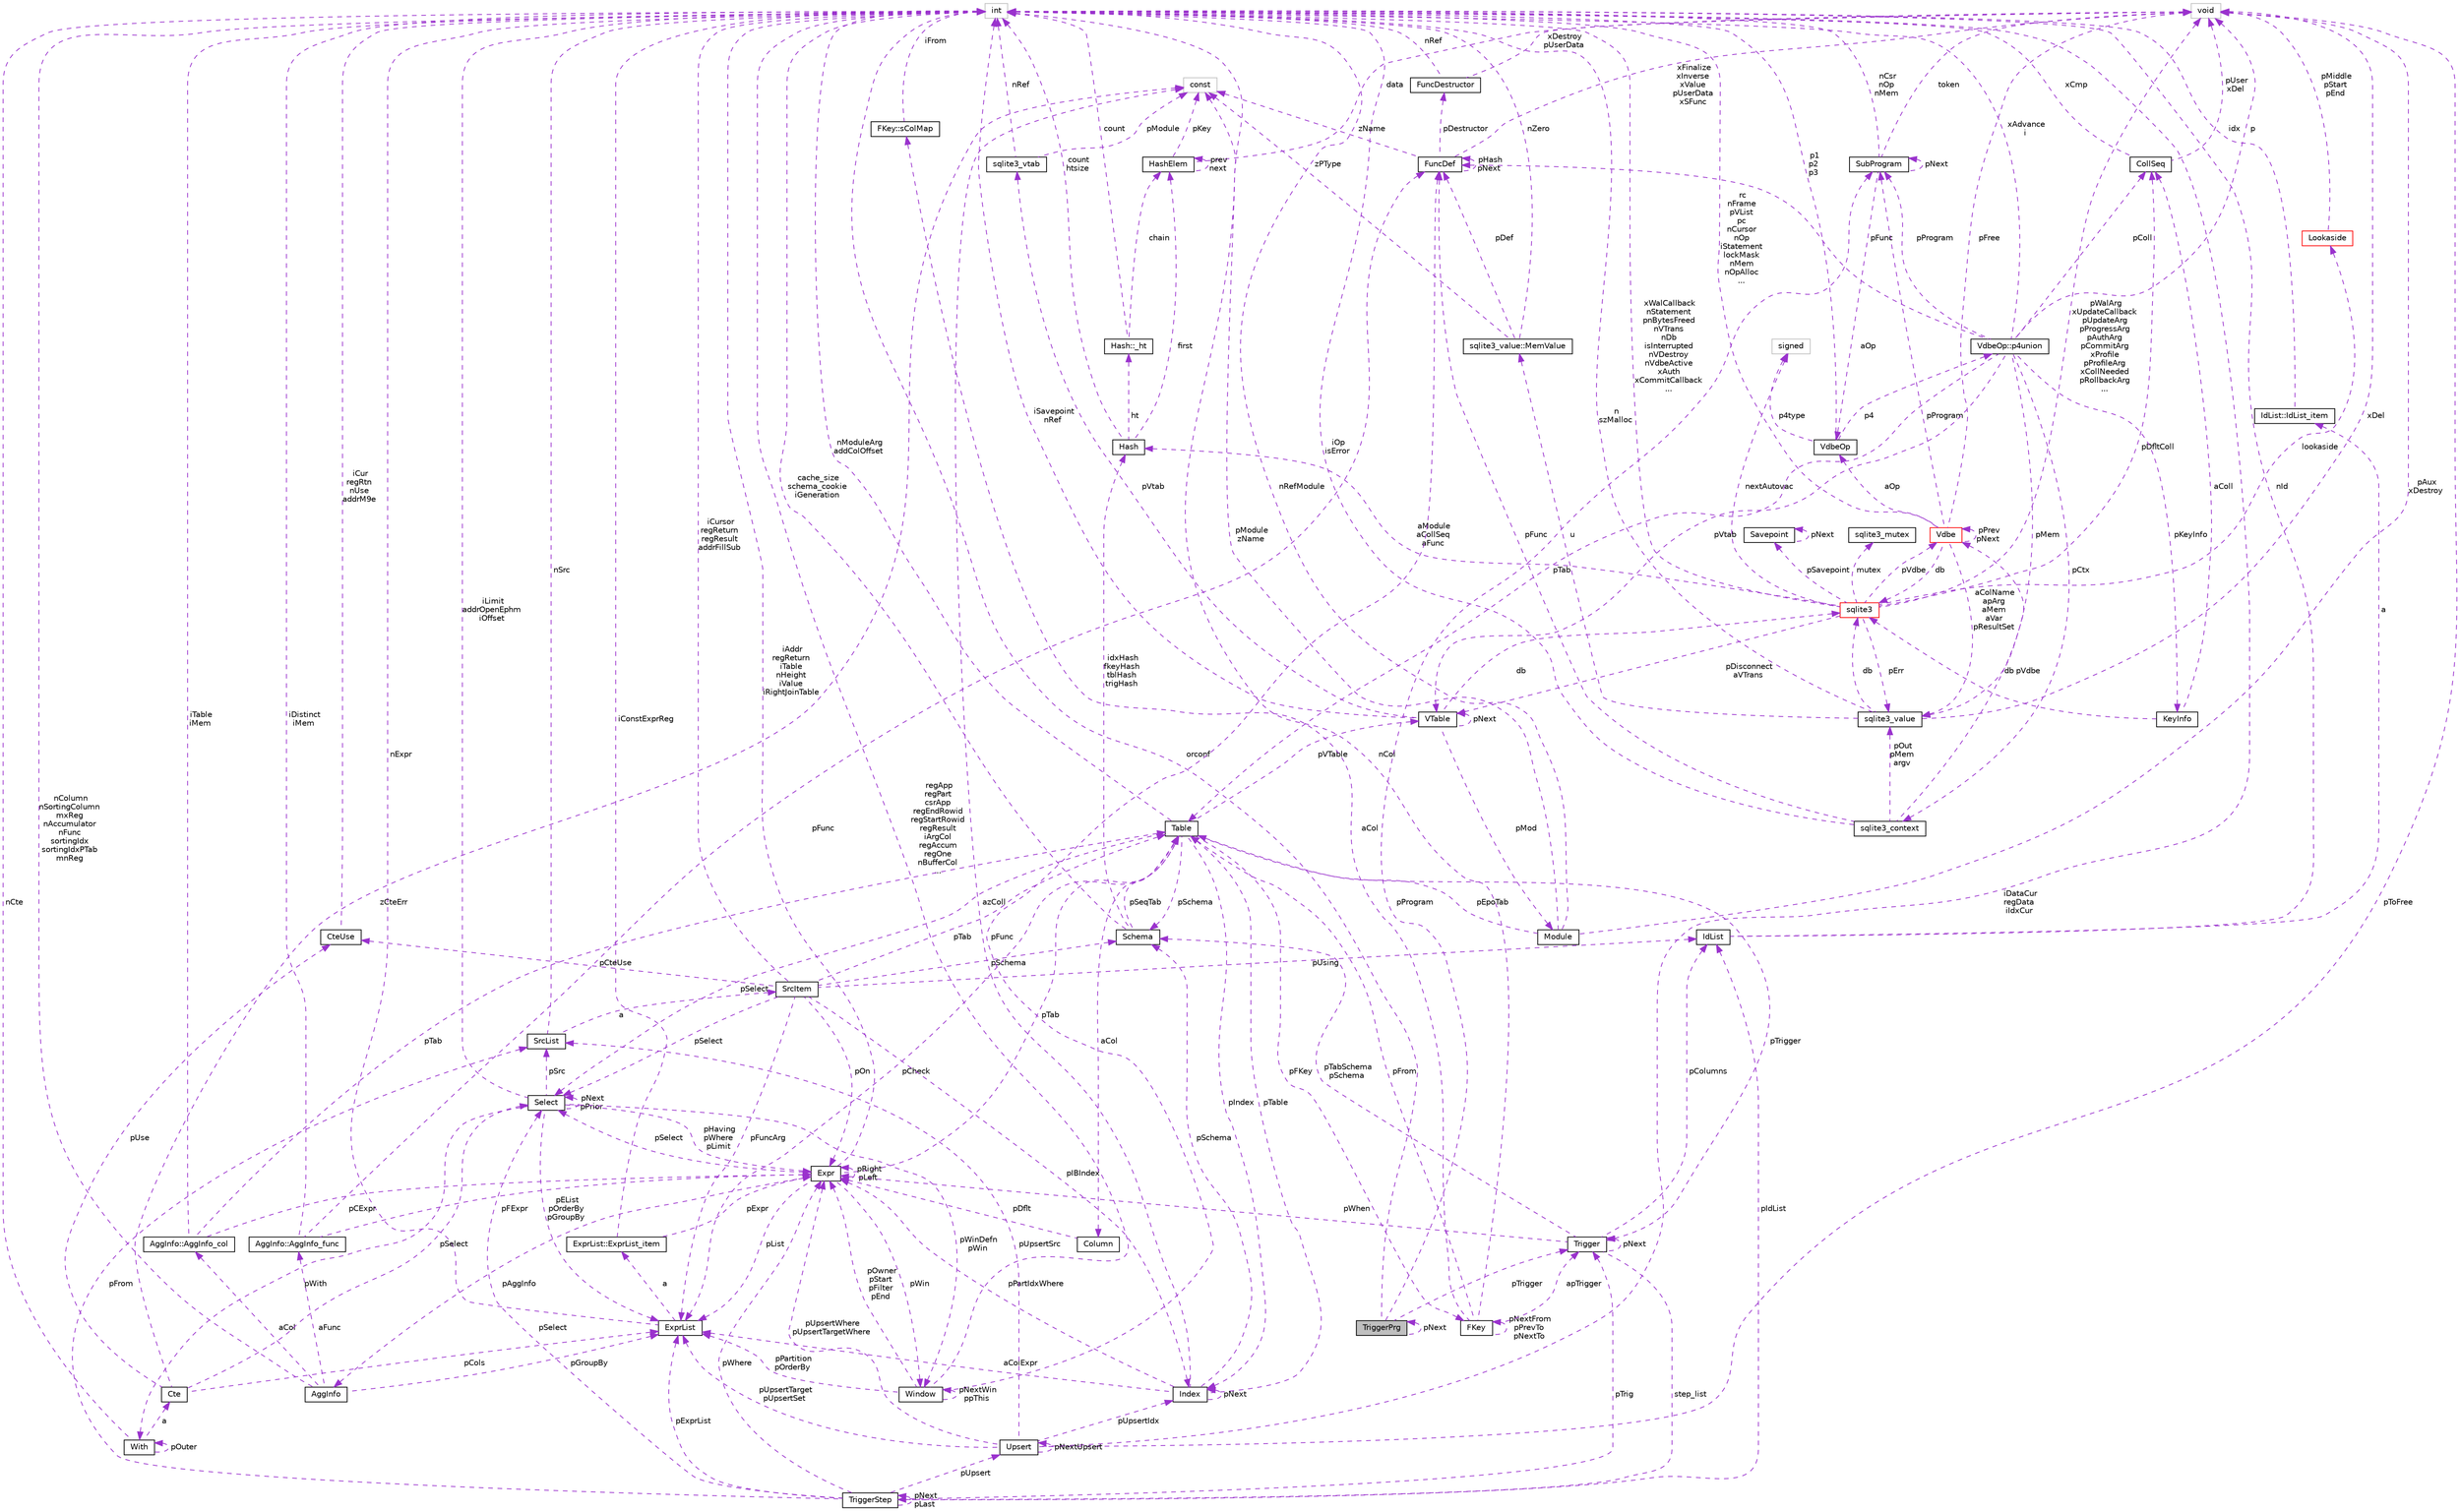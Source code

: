 digraph "TriggerPrg"
{
 // LATEX_PDF_SIZE
  edge [fontname="Helvetica",fontsize="10",labelfontname="Helvetica",labelfontsize="10"];
  node [fontname="Helvetica",fontsize="10",shape=record];
  Node1 [label="TriggerPrg",height=0.2,width=0.4,color="black", fillcolor="grey75", style="filled", fontcolor="black",tooltip=" "];
  Node2 -> Node1 [dir="back",color="darkorchid3",fontsize="10",style="dashed",label=" orconf" ,fontname="Helvetica"];
  Node2 [label="int",height=0.2,width=0.4,color="grey75", fillcolor="white", style="filled",tooltip=" "];
  Node3 -> Node1 [dir="back",color="darkorchid3",fontsize="10",style="dashed",label=" pProgram" ,fontname="Helvetica"];
  Node3 [label="SubProgram",height=0.2,width=0.4,color="black", fillcolor="white", style="filled",URL="$structSubProgram.html",tooltip=" "];
  Node4 -> Node3 [dir="back",color="darkorchid3",fontsize="10",style="dashed",label=" token" ,fontname="Helvetica"];
  Node4 [label="void",height=0.2,width=0.4,color="grey75", fillcolor="white", style="filled",tooltip=" "];
  Node2 -> Node3 [dir="back",color="darkorchid3",fontsize="10",style="dashed",label=" nCsr\nnOp\nnMem" ,fontname="Helvetica"];
  Node3 -> Node3 [dir="back",color="darkorchid3",fontsize="10",style="dashed",label=" pNext" ,fontname="Helvetica"];
  Node5 -> Node3 [dir="back",color="darkorchid3",fontsize="10",style="dashed",label=" aOp" ,fontname="Helvetica"];
  Node5 [label="VdbeOp",height=0.2,width=0.4,color="black", fillcolor="white", style="filled",URL="$structVdbeOp.html",tooltip=" "];
  Node6 -> Node5 [dir="back",color="darkorchid3",fontsize="10",style="dashed",label=" p4" ,fontname="Helvetica"];
  Node6 [label="VdbeOp::p4union",height=0.2,width=0.4,color="black", fillcolor="white", style="filled",URL="$unionVdbeOp_1_1p4union.html",tooltip=" "];
  Node4 -> Node6 [dir="back",color="darkorchid3",fontsize="10",style="dashed",label=" p" ,fontname="Helvetica"];
  Node7 -> Node6 [dir="back",color="darkorchid3",fontsize="10",style="dashed",label=" pMem" ,fontname="Helvetica"];
  Node7 [label="sqlite3_value",height=0.2,width=0.4,color="black", fillcolor="white", style="filled",URL="$structsqlite3__value.html",tooltip=" "];
  Node8 -> Node7 [dir="back",color="darkorchid3",fontsize="10",style="dashed",label=" db" ,fontname="Helvetica"];
  Node8 [label="sqlite3",height=0.2,width=0.4,color="red", fillcolor="white", style="filled",URL="$structsqlite3.html",tooltip=" "];
  Node9 -> Node8 [dir="back",color="darkorchid3",fontsize="10",style="dashed",label=" pVdbe" ,fontname="Helvetica"];
  Node9 [label="Vdbe",height=0.2,width=0.4,color="red", fillcolor="white", style="filled",URL="$structVdbe.html",tooltip=" "];
  Node9 -> Node9 [dir="back",color="darkorchid3",fontsize="10",style="dashed",label=" pPrev\npNext" ,fontname="Helvetica"];
  Node8 -> Node9 [dir="back",color="darkorchid3",fontsize="10",style="dashed",label=" db" ,fontname="Helvetica"];
  Node4 -> Node9 [dir="back",color="darkorchid3",fontsize="10",style="dashed",label=" pFree" ,fontname="Helvetica"];
  Node7 -> Node9 [dir="back",color="darkorchid3",fontsize="10",style="dashed",label=" aColName\napArg\naMem\naVar\npResultSet" ,fontname="Helvetica"];
  Node2 -> Node9 [dir="back",color="darkorchid3",fontsize="10",style="dashed",label=" rc\nnFrame\npVList\npc\nnCursor\nnOp\niStatement\nlockMask\nnMem\nnOpAlloc\n..." ,fontname="Helvetica"];
  Node3 -> Node9 [dir="back",color="darkorchid3",fontsize="10",style="dashed",label=" pProgram" ,fontname="Helvetica"];
  Node5 -> Node9 [dir="back",color="darkorchid3",fontsize="10",style="dashed",label=" aOp" ,fontname="Helvetica"];
  Node97 -> Node8 [dir="back",color="darkorchid3",fontsize="10",style="dashed",label=" pSavepoint" ,fontname="Helvetica"];
  Node97 [label="Savepoint",height=0.2,width=0.4,color="black", fillcolor="white", style="filled",URL="$structSavepoint.html",tooltip=" "];
  Node97 -> Node97 [dir="back",color="darkorchid3",fontsize="10",style="dashed",label=" pNext" ,fontname="Helvetica"];
  Node4 -> Node8 [dir="back",color="darkorchid3",fontsize="10",style="dashed",label=" pWalArg\nxUpdateCallback\npUpdateArg\npProgressArg\npAuthArg\npCommitArg\nxProfile\npProfileArg\nxCollNeeded\npRollbackArg\n..." ,fontname="Helvetica"];
  Node98 -> Node8 [dir="back",color="darkorchid3",fontsize="10",style="dashed",label=" lookaside" ,fontname="Helvetica"];
  Node98 [label="Lookaside",height=0.2,width=0.4,color="red", fillcolor="white", style="filled",URL="$structLookaside.html",tooltip=" "];
  Node4 -> Node98 [dir="back",color="darkorchid3",fontsize="10",style="dashed",label=" pMiddle\npStart\npEnd" ,fontname="Helvetica"];
  Node7 -> Node8 [dir="back",color="darkorchid3",fontsize="10",style="dashed",label=" pErr" ,fontname="Helvetica"];
  Node17 -> Node8 [dir="back",color="darkorchid3",fontsize="10",style="dashed",label=" mutex" ,fontname="Helvetica"];
  Node17 [label="sqlite3_mutex",height=0.2,width=0.4,color="black", fillcolor="white", style="filled",URL="$structsqlite3__mutex.html",tooltip=" "];
  Node33 -> Node8 [dir="back",color="darkorchid3",fontsize="10",style="dashed",label=" pDfltColl" ,fontname="Helvetica"];
  Node33 [label="CollSeq",height=0.2,width=0.4,color="black", fillcolor="white", style="filled",URL="$structCollSeq.html",tooltip=" "];
  Node4 -> Node33 [dir="back",color="darkorchid3",fontsize="10",style="dashed",label=" pUser\nxDel" ,fontname="Helvetica"];
  Node2 -> Node33 [dir="back",color="darkorchid3",fontsize="10",style="dashed",label=" xCmp" ,fontname="Helvetica"];
  Node88 -> Node8 [dir="back",color="darkorchid3",fontsize="10",style="dashed",label=" pDisconnect\naVTrans" ,fontname="Helvetica"];
  Node88 [label="VTable",height=0.2,width=0.4,color="black", fillcolor="white", style="filled",URL="$structVTable.html",tooltip=" "];
  Node8 -> Node88 [dir="back",color="darkorchid3",fontsize="10",style="dashed",label=" db" ,fontname="Helvetica"];
  Node88 -> Node88 [dir="back",color="darkorchid3",fontsize="10",style="dashed",label=" pNext" ,fontname="Helvetica"];
  Node2 -> Node88 [dir="back",color="darkorchid3",fontsize="10",style="dashed",label=" iSavepoint\nnRef" ,fontname="Helvetica"];
  Node89 -> Node88 [dir="back",color="darkorchid3",fontsize="10",style="dashed",label=" pMod" ,fontname="Helvetica"];
  Node89 [label="Module",height=0.2,width=0.4,color="black", fillcolor="white", style="filled",URL="$structModule.html",tooltip=" "];
  Node4 -> Node89 [dir="back",color="darkorchid3",fontsize="10",style="dashed",label=" pAux\nxDestroy" ,fontname="Helvetica"];
  Node2 -> Node89 [dir="back",color="darkorchid3",fontsize="10",style="dashed",label=" nRefModule" ,fontname="Helvetica"];
  Node70 -> Node89 [dir="back",color="darkorchid3",fontsize="10",style="dashed",label=" pEpoTab" ,fontname="Helvetica"];
  Node70 [label="Table",height=0.2,width=0.4,color="black", fillcolor="white", style="filled",URL="$structTable.html",tooltip=" "];
  Node71 -> Node70 [dir="back",color="darkorchid3",fontsize="10",style="dashed",label=" pSchema" ,fontname="Helvetica"];
  Node71 [label="Schema",height=0.2,width=0.4,color="black", fillcolor="white", style="filled",URL="$structSchema.html",tooltip=" "];
  Node2 -> Node71 [dir="back",color="darkorchid3",fontsize="10",style="dashed",label=" cache_size\nschema_cookie\niGeneration" ,fontname="Helvetica"];
  Node70 -> Node71 [dir="back",color="darkorchid3",fontsize="10",style="dashed",label=" pSeqTab" ,fontname="Helvetica"];
  Node72 -> Node71 [dir="back",color="darkorchid3",fontsize="10",style="dashed",label=" idxHash\nfkeyHash\ntblHash\ntrigHash" ,fontname="Helvetica"];
  Node72 [label="Hash",height=0.2,width=0.4,color="black", fillcolor="white", style="filled",URL="$structHash.html",tooltip=" "];
  Node73 -> Node72 [dir="back",color="darkorchid3",fontsize="10",style="dashed",label=" ht" ,fontname="Helvetica"];
  Node73 [label="Hash::_ht",height=0.2,width=0.4,color="black", fillcolor="white", style="filled",URL="$structHash_1_1__ht.html",tooltip=" "];
  Node2 -> Node73 [dir="back",color="darkorchid3",fontsize="10",style="dashed",label=" count" ,fontname="Helvetica"];
  Node74 -> Node73 [dir="back",color="darkorchid3",fontsize="10",style="dashed",label=" chain" ,fontname="Helvetica"];
  Node74 [label="HashElem",height=0.2,width=0.4,color="black", fillcolor="white", style="filled",URL="$structHashElem.html",tooltip=" "];
  Node4 -> Node74 [dir="back",color="darkorchid3",fontsize="10",style="dashed",label=" data" ,fontname="Helvetica"];
  Node74 -> Node74 [dir="back",color="darkorchid3",fontsize="10",style="dashed",label=" prev\nnext" ,fontname="Helvetica"];
  Node27 -> Node74 [dir="back",color="darkorchid3",fontsize="10",style="dashed",label=" pKey" ,fontname="Helvetica"];
  Node27 [label="const",height=0.2,width=0.4,color="grey75", fillcolor="white", style="filled",tooltip=" "];
  Node2 -> Node72 [dir="back",color="darkorchid3",fontsize="10",style="dashed",label=" count\nhtsize" ,fontname="Helvetica"];
  Node74 -> Node72 [dir="back",color="darkorchid3",fontsize="10",style="dashed",label=" first" ,fontname="Helvetica"];
  Node75 -> Node70 [dir="back",color="darkorchid3",fontsize="10",style="dashed",label=" aCol" ,fontname="Helvetica"];
  Node75 [label="Column",height=0.2,width=0.4,color="black", fillcolor="white", style="filled",URL="$structColumn.html",tooltip=" "];
  Node67 -> Node75 [dir="back",color="darkorchid3",fontsize="10",style="dashed",label=" pDflt" ,fontname="Helvetica"];
  Node67 [label="Expr",height=0.2,width=0.4,color="black", fillcolor="white", style="filled",URL="$structExpr.html",tooltip=" "];
  Node68 -> Node67 [dir="back",color="darkorchid3",fontsize="10",style="dashed",label=" pAggInfo" ,fontname="Helvetica"];
  Node68 [label="AggInfo",height=0.2,width=0.4,color="black", fillcolor="white", style="filled",URL="$structAggInfo.html",tooltip=" "];
  Node69 -> Node68 [dir="back",color="darkorchid3",fontsize="10",style="dashed",label=" aCol" ,fontname="Helvetica"];
  Node69 [label="AggInfo::AggInfo_col",height=0.2,width=0.4,color="black", fillcolor="white", style="filled",URL="$structAggInfo_1_1AggInfo__col.html",tooltip=" "];
  Node67 -> Node69 [dir="back",color="darkorchid3",fontsize="10",style="dashed",label=" pCExpr" ,fontname="Helvetica"];
  Node2 -> Node69 [dir="back",color="darkorchid3",fontsize="10",style="dashed",label=" iTable\niMem" ,fontname="Helvetica"];
  Node70 -> Node69 [dir="back",color="darkorchid3",fontsize="10",style="dashed",label=" pTab" ,fontname="Helvetica"];
  Node2 -> Node68 [dir="back",color="darkorchid3",fontsize="10",style="dashed",label=" nColumn\nnSortingColumn\nmxReg\nnAccumulator\nnFunc\nsortingIdx\nsortingIdxPTab\nmnReg" ,fontname="Helvetica"];
  Node90 -> Node68 [dir="back",color="darkorchid3",fontsize="10",style="dashed",label=" aFunc" ,fontname="Helvetica"];
  Node90 [label="AggInfo::AggInfo_func",height=0.2,width=0.4,color="black", fillcolor="white", style="filled",URL="$structAggInfo_1_1AggInfo__func.html",tooltip=" "];
  Node67 -> Node90 [dir="back",color="darkorchid3",fontsize="10",style="dashed",label=" pFExpr" ,fontname="Helvetica"];
  Node2 -> Node90 [dir="back",color="darkorchid3",fontsize="10",style="dashed",label=" iDistinct\niMem" ,fontname="Helvetica"];
  Node91 -> Node90 [dir="back",color="darkorchid3",fontsize="10",style="dashed",label=" pFunc" ,fontname="Helvetica"];
  Node91 [label="FuncDef",height=0.2,width=0.4,color="black", fillcolor="white", style="filled",URL="$structFuncDef.html",tooltip=" "];
  Node4 -> Node91 [dir="back",color="darkorchid3",fontsize="10",style="dashed",label=" xFinalize\nxInverse\nxValue\npUserData\nxSFunc" ,fontname="Helvetica"];
  Node92 -> Node91 [dir="back",color="darkorchid3",fontsize="10",style="dashed",label=" pDestructor" ,fontname="Helvetica"];
  Node92 [label="FuncDestructor",height=0.2,width=0.4,color="black", fillcolor="white", style="filled",URL="$structFuncDestructor.html",tooltip=" "];
  Node4 -> Node92 [dir="back",color="darkorchid3",fontsize="10",style="dashed",label=" xDestroy\npUserData" ,fontname="Helvetica"];
  Node2 -> Node92 [dir="back",color="darkorchid3",fontsize="10",style="dashed",label=" nRef" ,fontname="Helvetica"];
  Node27 -> Node91 [dir="back",color="darkorchid3",fontsize="10",style="dashed",label=" zName" ,fontname="Helvetica"];
  Node91 -> Node91 [dir="back",color="darkorchid3",fontsize="10",style="dashed",label=" pHash\npNext" ,fontname="Helvetica"];
  Node85 -> Node68 [dir="back",color="darkorchid3",fontsize="10",style="dashed",label=" pGroupBy" ,fontname="Helvetica"];
  Node85 [label="ExprList",height=0.2,width=0.4,color="black", fillcolor="white", style="filled",URL="$structExprList.html",tooltip=" "];
  Node86 -> Node85 [dir="back",color="darkorchid3",fontsize="10",style="dashed",label=" a" ,fontname="Helvetica"];
  Node86 [label="ExprList::ExprList_item",height=0.2,width=0.4,color="black", fillcolor="white", style="filled",URL="$structExprList_1_1ExprList__item.html",tooltip=" "];
  Node67 -> Node86 [dir="back",color="darkorchid3",fontsize="10",style="dashed",label=" pExpr" ,fontname="Helvetica"];
  Node2 -> Node86 [dir="back",color="darkorchid3",fontsize="10",style="dashed",label=" iConstExprReg" ,fontname="Helvetica"];
  Node2 -> Node85 [dir="back",color="darkorchid3",fontsize="10",style="dashed",label=" nExpr" ,fontname="Helvetica"];
  Node67 -> Node67 [dir="back",color="darkorchid3",fontsize="10",style="dashed",label=" pRight\npLeft" ,fontname="Helvetica"];
  Node2 -> Node67 [dir="back",color="darkorchid3",fontsize="10",style="dashed",label=" iAddr\nregReturn\niTable\nnHeight\niValue\niRightJoinTable" ,fontname="Helvetica"];
  Node70 -> Node67 [dir="back",color="darkorchid3",fontsize="10",style="dashed",label=" pTab" ,fontname="Helvetica"];
  Node66 -> Node67 [dir="back",color="darkorchid3",fontsize="10",style="dashed",label=" pSelect" ,fontname="Helvetica"];
  Node66 [label="Select",height=0.2,width=0.4,color="black", fillcolor="white", style="filled",URL="$structSelect.html",tooltip=" "];
  Node67 -> Node66 [dir="back",color="darkorchid3",fontsize="10",style="dashed",label=" pHaving\npWhere\npLimit" ,fontname="Helvetica"];
  Node63 -> Node66 [dir="back",color="darkorchid3",fontsize="10",style="dashed",label=" pWith" ,fontname="Helvetica"];
  Node63 [label="With",height=0.2,width=0.4,color="black", fillcolor="white", style="filled",URL="$structWith.html",tooltip=" "];
  Node64 -> Node63 [dir="back",color="darkorchid3",fontsize="10",style="dashed",label=" a" ,fontname="Helvetica"];
  Node64 [label="Cte",height=0.2,width=0.4,color="black", fillcolor="white", style="filled",URL="$structCte.html",tooltip=" "];
  Node65 -> Node64 [dir="back",color="darkorchid3",fontsize="10",style="dashed",label=" pUse" ,fontname="Helvetica"];
  Node65 [label="CteUse",height=0.2,width=0.4,color="black", fillcolor="white", style="filled",URL="$structCteUse.html",tooltip=" "];
  Node2 -> Node65 [dir="back",color="darkorchid3",fontsize="10",style="dashed",label=" iCur\nregRtn\nnUse\naddrM9e" ,fontname="Helvetica"];
  Node66 -> Node64 [dir="back",color="darkorchid3",fontsize="10",style="dashed",label=" pSelect" ,fontname="Helvetica"];
  Node27 -> Node64 [dir="back",color="darkorchid3",fontsize="10",style="dashed",label=" zCteErr" ,fontname="Helvetica"];
  Node85 -> Node64 [dir="back",color="darkorchid3",fontsize="10",style="dashed",label=" pCols" ,fontname="Helvetica"];
  Node63 -> Node63 [dir="back",color="darkorchid3",fontsize="10",style="dashed",label=" pOuter" ,fontname="Helvetica"];
  Node2 -> Node63 [dir="back",color="darkorchid3",fontsize="10",style="dashed",label=" nCte" ,fontname="Helvetica"];
  Node2 -> Node66 [dir="back",color="darkorchid3",fontsize="10",style="dashed",label=" iLimit\naddrOpenEphm\niOffset" ,fontname="Helvetica"];
  Node66 -> Node66 [dir="back",color="darkorchid3",fontsize="10",style="dashed",label=" pNext\npPrior" ,fontname="Helvetica"];
  Node82 -> Node66 [dir="back",color="darkorchid3",fontsize="10",style="dashed",label=" pSrc" ,fontname="Helvetica"];
  Node82 [label="SrcList",height=0.2,width=0.4,color="black", fillcolor="white", style="filled",URL="$structSrcList.html",tooltip=" "];
  Node83 -> Node82 [dir="back",color="darkorchid3",fontsize="10",style="dashed",label=" a" ,fontname="Helvetica"];
  Node83 [label="SrcItem",height=0.2,width=0.4,color="black", fillcolor="white", style="filled",URL="$structSrcItem.html",tooltip=" "];
  Node71 -> Node83 [dir="back",color="darkorchid3",fontsize="10",style="dashed",label=" pSchema" ,fontname="Helvetica"];
  Node65 -> Node83 [dir="back",color="darkorchid3",fontsize="10",style="dashed",label=" pCteUse" ,fontname="Helvetica"];
  Node67 -> Node83 [dir="back",color="darkorchid3",fontsize="10",style="dashed",label=" pOn" ,fontname="Helvetica"];
  Node80 -> Node83 [dir="back",color="darkorchid3",fontsize="10",style="dashed",label=" pUsing" ,fontname="Helvetica"];
  Node80 [label="IdList",height=0.2,width=0.4,color="black", fillcolor="white", style="filled",URL="$structIdList.html",tooltip=" "];
  Node81 -> Node80 [dir="back",color="darkorchid3",fontsize="10",style="dashed",label=" a" ,fontname="Helvetica"];
  Node81 [label="IdList::IdList_item",height=0.2,width=0.4,color="black", fillcolor="white", style="filled",URL="$structIdList_1_1IdList__item.html",tooltip=" "];
  Node2 -> Node81 [dir="back",color="darkorchid3",fontsize="10",style="dashed",label=" idx" ,fontname="Helvetica"];
  Node2 -> Node80 [dir="back",color="darkorchid3",fontsize="10",style="dashed",label=" nId" ,fontname="Helvetica"];
  Node2 -> Node83 [dir="back",color="darkorchid3",fontsize="10",style="dashed",label=" iCursor\nregReturn\nregResult\naddrFillSub" ,fontname="Helvetica"];
  Node70 -> Node83 [dir="back",color="darkorchid3",fontsize="10",style="dashed",label=" pTab" ,fontname="Helvetica"];
  Node66 -> Node83 [dir="back",color="darkorchid3",fontsize="10",style="dashed",label=" pSelect" ,fontname="Helvetica"];
  Node84 -> Node83 [dir="back",color="darkorchid3",fontsize="10",style="dashed",label=" pIBIndex" ,fontname="Helvetica"];
  Node84 [label="Index",height=0.2,width=0.4,color="black", fillcolor="white", style="filled",URL="$structIndex.html",tooltip=" "];
  Node71 -> Node84 [dir="back",color="darkorchid3",fontsize="10",style="dashed",label=" pSchema" ,fontname="Helvetica"];
  Node67 -> Node84 [dir="back",color="darkorchid3",fontsize="10",style="dashed",label=" pPartIdxWhere" ,fontname="Helvetica"];
  Node70 -> Node84 [dir="back",color="darkorchid3",fontsize="10",style="dashed",label=" pTable" ,fontname="Helvetica"];
  Node85 -> Node84 [dir="back",color="darkorchid3",fontsize="10",style="dashed",label=" aColExpr" ,fontname="Helvetica"];
  Node27 -> Node84 [dir="back",color="darkorchid3",fontsize="10",style="dashed",label=" azColl" ,fontname="Helvetica"];
  Node84 -> Node84 [dir="back",color="darkorchid3",fontsize="10",style="dashed",label=" pNext" ,fontname="Helvetica"];
  Node85 -> Node83 [dir="back",color="darkorchid3",fontsize="10",style="dashed",label=" pFuncArg" ,fontname="Helvetica"];
  Node2 -> Node82 [dir="back",color="darkorchid3",fontsize="10",style="dashed",label=" nSrc" ,fontname="Helvetica"];
  Node85 -> Node66 [dir="back",color="darkorchid3",fontsize="10",style="dashed",label=" pEList\npOrderBy\npGroupBy" ,fontname="Helvetica"];
  Node93 -> Node66 [dir="back",color="darkorchid3",fontsize="10",style="dashed",label=" pWinDefn\npWin" ,fontname="Helvetica"];
  Node93 [label="Window",height=0.2,width=0.4,color="black", fillcolor="white", style="filled",URL="$structWindow.html",tooltip=" "];
  Node67 -> Node93 [dir="back",color="darkorchid3",fontsize="10",style="dashed",label=" pOwner\npStart\npFilter\npEnd" ,fontname="Helvetica"];
  Node2 -> Node93 [dir="back",color="darkorchid3",fontsize="10",style="dashed",label=" regApp\nregPart\ncsrApp\nregEndRowid\nregStartRowid\nregResult\niArgCol\nregAccum\nregOne\nnBufferCol\n..." ,fontname="Helvetica"];
  Node85 -> Node93 [dir="back",color="darkorchid3",fontsize="10",style="dashed",label=" pPartition\npOrderBy" ,fontname="Helvetica"];
  Node91 -> Node93 [dir="back",color="darkorchid3",fontsize="10",style="dashed",label=" pFunc" ,fontname="Helvetica"];
  Node93 -> Node93 [dir="back",color="darkorchid3",fontsize="10",style="dashed",label=" pNextWin\nppThis" ,fontname="Helvetica"];
  Node85 -> Node67 [dir="back",color="darkorchid3",fontsize="10",style="dashed",label=" pList" ,fontname="Helvetica"];
  Node93 -> Node67 [dir="back",color="darkorchid3",fontsize="10",style="dashed",label=" pWin" ,fontname="Helvetica"];
  Node76 -> Node70 [dir="back",color="darkorchid3",fontsize="10",style="dashed",label=" pFKey" ,fontname="Helvetica"];
  Node76 [label="FKey",height=0.2,width=0.4,color="black", fillcolor="white", style="filled",URL="$structFKey.html",tooltip=" "];
  Node77 -> Node76 [dir="back",color="darkorchid3",fontsize="10",style="dashed",label=" aCol" ,fontname="Helvetica"];
  Node77 [label="FKey::sColMap",height=0.2,width=0.4,color="black", fillcolor="white", style="filled",URL="$structFKey_1_1sColMap.html",tooltip=" "];
  Node2 -> Node77 [dir="back",color="darkorchid3",fontsize="10",style="dashed",label=" iFrom" ,fontname="Helvetica"];
  Node76 -> Node76 [dir="back",color="darkorchid3",fontsize="10",style="dashed",label=" pNextFrom\npPrevTo\npNextTo" ,fontname="Helvetica"];
  Node2 -> Node76 [dir="back",color="darkorchid3",fontsize="10",style="dashed",label=" nCol" ,fontname="Helvetica"];
  Node70 -> Node76 [dir="back",color="darkorchid3",fontsize="10",style="dashed",label=" pFrom" ,fontname="Helvetica"];
  Node78 -> Node76 [dir="back",color="darkorchid3",fontsize="10",style="dashed",label=" apTrigger" ,fontname="Helvetica"];
  Node78 [label="Trigger",height=0.2,width=0.4,color="black", fillcolor="white", style="filled",URL="$structTrigger.html",tooltip=" "];
  Node79 -> Node78 [dir="back",color="darkorchid3",fontsize="10",style="dashed",label=" step_list" ,fontname="Helvetica"];
  Node79 [label="TriggerStep",height=0.2,width=0.4,color="black", fillcolor="white", style="filled",URL="$structTriggerStep.html",tooltip=" "];
  Node79 -> Node79 [dir="back",color="darkorchid3",fontsize="10",style="dashed",label=" pNext\npLast" ,fontname="Helvetica"];
  Node67 -> Node79 [dir="back",color="darkorchid3",fontsize="10",style="dashed",label=" pWhere" ,fontname="Helvetica"];
  Node80 -> Node79 [dir="back",color="darkorchid3",fontsize="10",style="dashed",label=" pIdList" ,fontname="Helvetica"];
  Node66 -> Node79 [dir="back",color="darkorchid3",fontsize="10",style="dashed",label=" pSelect" ,fontname="Helvetica"];
  Node78 -> Node79 [dir="back",color="darkorchid3",fontsize="10",style="dashed",label=" pTrig" ,fontname="Helvetica"];
  Node82 -> Node79 [dir="back",color="darkorchid3",fontsize="10",style="dashed",label=" pFrom" ,fontname="Helvetica"];
  Node85 -> Node79 [dir="back",color="darkorchid3",fontsize="10",style="dashed",label=" pExprList" ,fontname="Helvetica"];
  Node87 -> Node79 [dir="back",color="darkorchid3",fontsize="10",style="dashed",label=" pUpsert" ,fontname="Helvetica"];
  Node87 [label="Upsert",height=0.2,width=0.4,color="black", fillcolor="white", style="filled",URL="$structUpsert.html",tooltip=" "];
  Node67 -> Node87 [dir="back",color="darkorchid3",fontsize="10",style="dashed",label=" pUpsertWhere\npUpsertTargetWhere" ,fontname="Helvetica"];
  Node4 -> Node87 [dir="back",color="darkorchid3",fontsize="10",style="dashed",label=" pToFree" ,fontname="Helvetica"];
  Node2 -> Node87 [dir="back",color="darkorchid3",fontsize="10",style="dashed",label=" iDataCur\nregData\niIdxCur" ,fontname="Helvetica"];
  Node82 -> Node87 [dir="back",color="darkorchid3",fontsize="10",style="dashed",label=" pUpsertSrc" ,fontname="Helvetica"];
  Node84 -> Node87 [dir="back",color="darkorchid3",fontsize="10",style="dashed",label=" pUpsertIdx" ,fontname="Helvetica"];
  Node85 -> Node87 [dir="back",color="darkorchid3",fontsize="10",style="dashed",label=" pUpsertTarget\npUpsertSet" ,fontname="Helvetica"];
  Node87 -> Node87 [dir="back",color="darkorchid3",fontsize="10",style="dashed",label=" pNextUpsert" ,fontname="Helvetica"];
  Node71 -> Node78 [dir="back",color="darkorchid3",fontsize="10",style="dashed",label=" pTabSchema\npSchema" ,fontname="Helvetica"];
  Node67 -> Node78 [dir="back",color="darkorchid3",fontsize="10",style="dashed",label=" pWhen" ,fontname="Helvetica"];
  Node80 -> Node78 [dir="back",color="darkorchid3",fontsize="10",style="dashed",label=" pColumns" ,fontname="Helvetica"];
  Node78 -> Node78 [dir="back",color="darkorchid3",fontsize="10",style="dashed",label=" pNext" ,fontname="Helvetica"];
  Node88 -> Node70 [dir="back",color="darkorchid3",fontsize="10",style="dashed",label=" pVTable" ,fontname="Helvetica"];
  Node2 -> Node70 [dir="back",color="darkorchid3",fontsize="10",style="dashed",label=" nModuleArg\naddColOffset" ,fontname="Helvetica"];
  Node78 -> Node70 [dir="back",color="darkorchid3",fontsize="10",style="dashed",label=" pTrigger" ,fontname="Helvetica"];
  Node66 -> Node70 [dir="back",color="darkorchid3",fontsize="10",style="dashed",label=" pSelect" ,fontname="Helvetica"];
  Node85 -> Node70 [dir="back",color="darkorchid3",fontsize="10",style="dashed",label=" pCheck" ,fontname="Helvetica"];
  Node84 -> Node70 [dir="back",color="darkorchid3",fontsize="10",style="dashed",label=" pIndex" ,fontname="Helvetica"];
  Node27 -> Node89 [dir="back",color="darkorchid3",fontsize="10",style="dashed",label=" pModule\nzName" ,fontname="Helvetica"];
  Node35 -> Node88 [dir="back",color="darkorchid3",fontsize="10",style="dashed",label=" pVtab" ,fontname="Helvetica"];
  Node35 [label="sqlite3_vtab",height=0.2,width=0.4,color="black", fillcolor="white", style="filled",URL="$structsqlite3__vtab.html",tooltip=" "];
  Node2 -> Node35 [dir="back",color="darkorchid3",fontsize="10",style="dashed",label=" nRef" ,fontname="Helvetica"];
  Node27 -> Node35 [dir="back",color="darkorchid3",fontsize="10",style="dashed",label=" pModule" ,fontname="Helvetica"];
  Node2 -> Node8 [dir="back",color="darkorchid3",fontsize="10",style="dashed",label=" xWalCallback\nnStatement\npnBytesFreed\nnVTrans\nnDb\nisInterrupted\nnVDestroy\nnVdbeActive\nxAuth\nxCommitCallback\n..." ,fontname="Helvetica"];
  Node103 -> Node8 [dir="back",color="darkorchid3",fontsize="10",style="dashed",label=" nextAutovac" ,fontname="Helvetica"];
  Node103 [label="signed",height=0.2,width=0.4,color="grey75", fillcolor="white", style="filled",tooltip=" "];
  Node72 -> Node8 [dir="back",color="darkorchid3",fontsize="10",style="dashed",label=" aModule\naCollSeq\naFunc" ,fontname="Helvetica"];
  Node4 -> Node7 [dir="back",color="darkorchid3",fontsize="10",style="dashed",label=" xDel" ,fontname="Helvetica"];
  Node105 -> Node7 [dir="back",color="darkorchid3",fontsize="10",style="dashed",label=" u" ,fontname="Helvetica"];
  Node105 [label="sqlite3_value::MemValue",height=0.2,width=0.4,color="black", fillcolor="white", style="filled",URL="$unionsqlite3__value_1_1MemValue.html",tooltip=" "];
  Node2 -> Node105 [dir="back",color="darkorchid3",fontsize="10",style="dashed",label=" nZero" ,fontname="Helvetica"];
  Node27 -> Node105 [dir="back",color="darkorchid3",fontsize="10",style="dashed",label=" zPType" ,fontname="Helvetica"];
  Node91 -> Node105 [dir="back",color="darkorchid3",fontsize="10",style="dashed",label=" pDef" ,fontname="Helvetica"];
  Node2 -> Node7 [dir="back",color="darkorchid3",fontsize="10",style="dashed",label=" n\nszMalloc" ,fontname="Helvetica"];
  Node33 -> Node6 [dir="back",color="darkorchid3",fontsize="10",style="dashed",label=" pColl" ,fontname="Helvetica"];
  Node88 -> Node6 [dir="back",color="darkorchid3",fontsize="10",style="dashed",label=" pVtab" ,fontname="Helvetica"];
  Node2 -> Node6 [dir="back",color="darkorchid3",fontsize="10",style="dashed",label=" xAdvance\ni" ,fontname="Helvetica"];
  Node70 -> Node6 [dir="back",color="darkorchid3",fontsize="10",style="dashed",label=" pTab" ,fontname="Helvetica"];
  Node3 -> Node6 [dir="back",color="darkorchid3",fontsize="10",style="dashed",label=" pProgram" ,fontname="Helvetica"];
  Node32 -> Node6 [dir="back",color="darkorchid3",fontsize="10",style="dashed",label=" pKeyInfo" ,fontname="Helvetica"];
  Node32 [label="KeyInfo",height=0.2,width=0.4,color="black", fillcolor="white", style="filled",URL="$structKeyInfo.html",tooltip=" "];
  Node8 -> Node32 [dir="back",color="darkorchid3",fontsize="10",style="dashed",label=" db" ,fontname="Helvetica"];
  Node33 -> Node32 [dir="back",color="darkorchid3",fontsize="10",style="dashed",label=" aColl" ,fontname="Helvetica"];
  Node106 -> Node6 [dir="back",color="darkorchid3",fontsize="10",style="dashed",label=" pCtx" ,fontname="Helvetica"];
  Node106 [label="sqlite3_context",height=0.2,width=0.4,color="black", fillcolor="white", style="filled",URL="$structsqlite3__context.html",tooltip=" "];
  Node9 -> Node106 [dir="back",color="darkorchid3",fontsize="10",style="dashed",label=" pVdbe" ,fontname="Helvetica"];
  Node7 -> Node106 [dir="back",color="darkorchid3",fontsize="10",style="dashed",label=" pOut\npMem\nargv" ,fontname="Helvetica"];
  Node2 -> Node106 [dir="back",color="darkorchid3",fontsize="10",style="dashed",label=" iOp\nisError" ,fontname="Helvetica"];
  Node91 -> Node106 [dir="back",color="darkorchid3",fontsize="10",style="dashed",label=" pFunc" ,fontname="Helvetica"];
  Node91 -> Node6 [dir="back",color="darkorchid3",fontsize="10",style="dashed",label=" pFunc" ,fontname="Helvetica"];
  Node2 -> Node5 [dir="back",color="darkorchid3",fontsize="10",style="dashed",label=" p1\np2\np3" ,fontname="Helvetica"];
  Node103 -> Node5 [dir="back",color="darkorchid3",fontsize="10",style="dashed",label=" p4type" ,fontname="Helvetica"];
  Node78 -> Node1 [dir="back",color="darkorchid3",fontsize="10",style="dashed",label=" pTrigger" ,fontname="Helvetica"];
  Node1 -> Node1 [dir="back",color="darkorchid3",fontsize="10",style="dashed",label=" pNext" ,fontname="Helvetica"];
}
